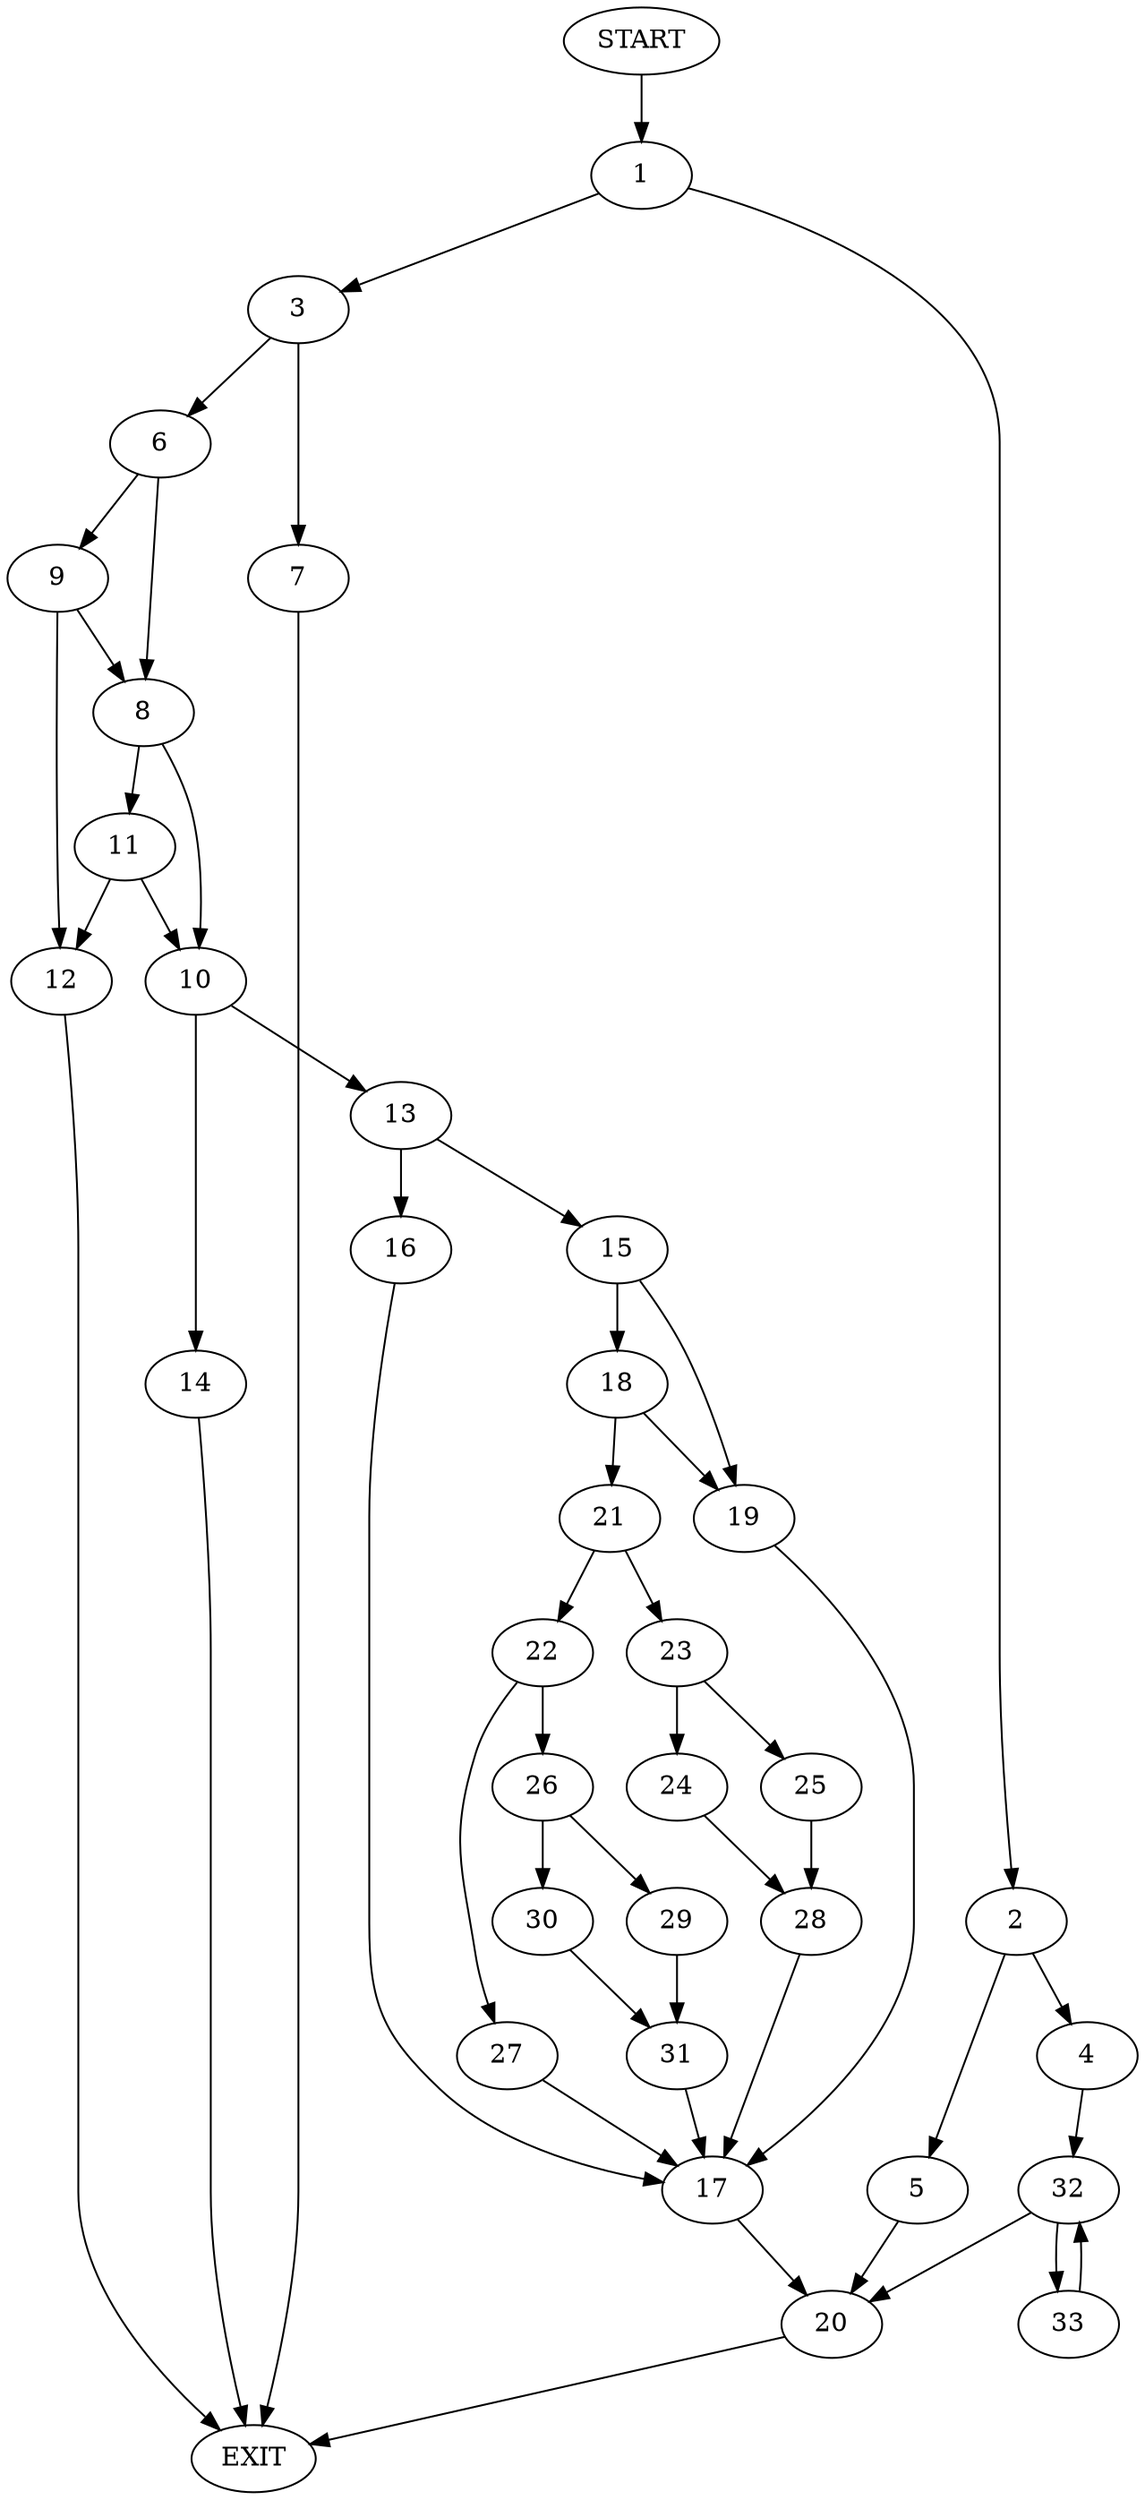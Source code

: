 digraph {
0 [label="START"]
34 [label="EXIT"]
0 -> 1
1 -> 2
1 -> 3
2 -> 4
2 -> 5
3 -> 6
3 -> 7
6 -> 8
6 -> 9
7 -> 34
8 -> 10
8 -> 11
9 -> 8
9 -> 12
12 -> 34
11 -> 10
11 -> 12
10 -> 13
10 -> 14
13 -> 15
13 -> 16
14 -> 34
16 -> 17
15 -> 18
15 -> 19
17 -> 20
18 -> 21
18 -> 19
19 -> 17
21 -> 22
21 -> 23
23 -> 24
23 -> 25
22 -> 26
22 -> 27
25 -> 28
24 -> 28
28 -> 17
26 -> 29
26 -> 30
27 -> 17
29 -> 31
30 -> 31
31 -> 17
20 -> 34
5 -> 20
4 -> 32
32 -> 20
32 -> 33
33 -> 32
}
